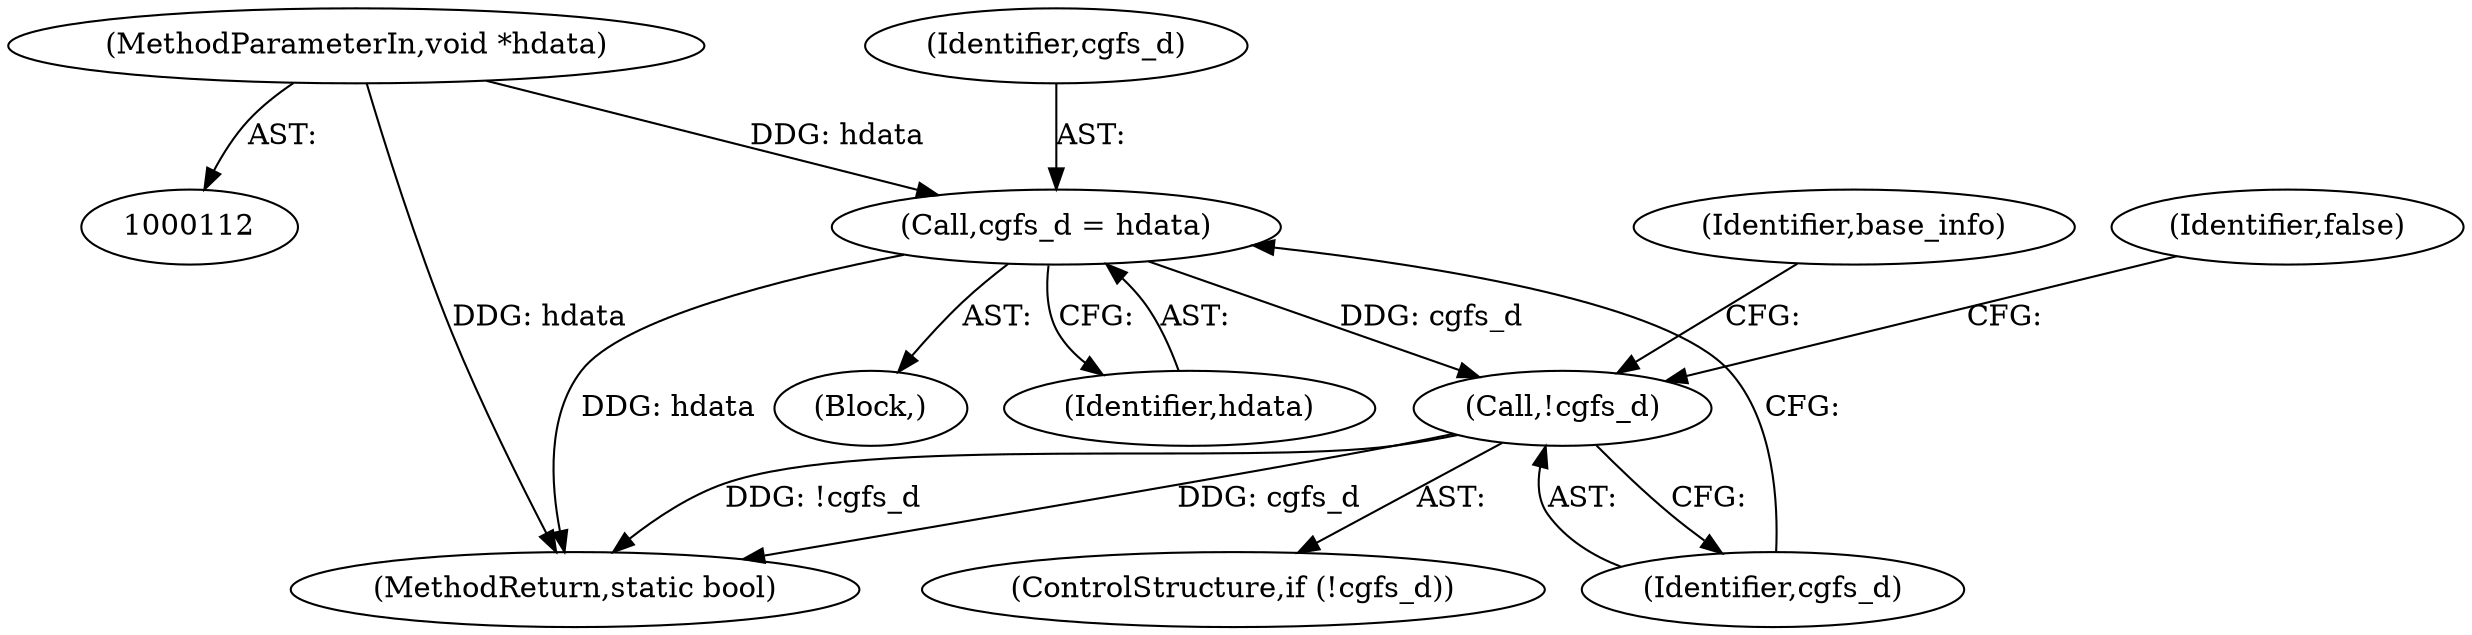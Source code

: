 digraph "0_lxc_592fd47a6245508b79fe6ac819fe6d3b2c1289be@pointer" {
"1000153" [label="(Call,cgfs_d = hdata)"];
"1000113" [label="(MethodParameterIn,void *hdata)"];
"1000157" [label="(Call,!cgfs_d)"];
"1000155" [label="(Identifier,hdata)"];
"1000154" [label="(Identifier,cgfs_d)"];
"1000156" [label="(ControlStructure,if (!cgfs_d))"];
"1000113" [label="(MethodParameterIn,void *hdata)"];
"1000158" [label="(Identifier,cgfs_d)"];
"1000153" [label="(Call,cgfs_d = hdata)"];
"1000116" [label="(Block,)"];
"1000160" [label="(Identifier,false)"];
"1000157" [label="(Call,!cgfs_d)"];
"1000732" [label="(MethodReturn,static bool)"];
"1000162" [label="(Identifier,base_info)"];
"1000153" -> "1000116"  [label="AST: "];
"1000153" -> "1000155"  [label="CFG: "];
"1000154" -> "1000153"  [label="AST: "];
"1000155" -> "1000153"  [label="AST: "];
"1000158" -> "1000153"  [label="CFG: "];
"1000153" -> "1000732"  [label="DDG: hdata"];
"1000113" -> "1000153"  [label="DDG: hdata"];
"1000153" -> "1000157"  [label="DDG: cgfs_d"];
"1000113" -> "1000112"  [label="AST: "];
"1000113" -> "1000732"  [label="DDG: hdata"];
"1000157" -> "1000156"  [label="AST: "];
"1000157" -> "1000158"  [label="CFG: "];
"1000158" -> "1000157"  [label="AST: "];
"1000160" -> "1000157"  [label="CFG: "];
"1000162" -> "1000157"  [label="CFG: "];
"1000157" -> "1000732"  [label="DDG: !cgfs_d"];
"1000157" -> "1000732"  [label="DDG: cgfs_d"];
}
